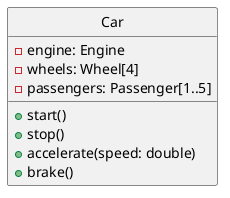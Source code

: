 @startuml
hide circle
class Car {
  - engine: Engine
  - wheels: Wheel[4]
  - passengers: Passenger[1..5]
  + start()
  + stop()
  + accelerate(speed: double)
  + brake()
}
@enduml